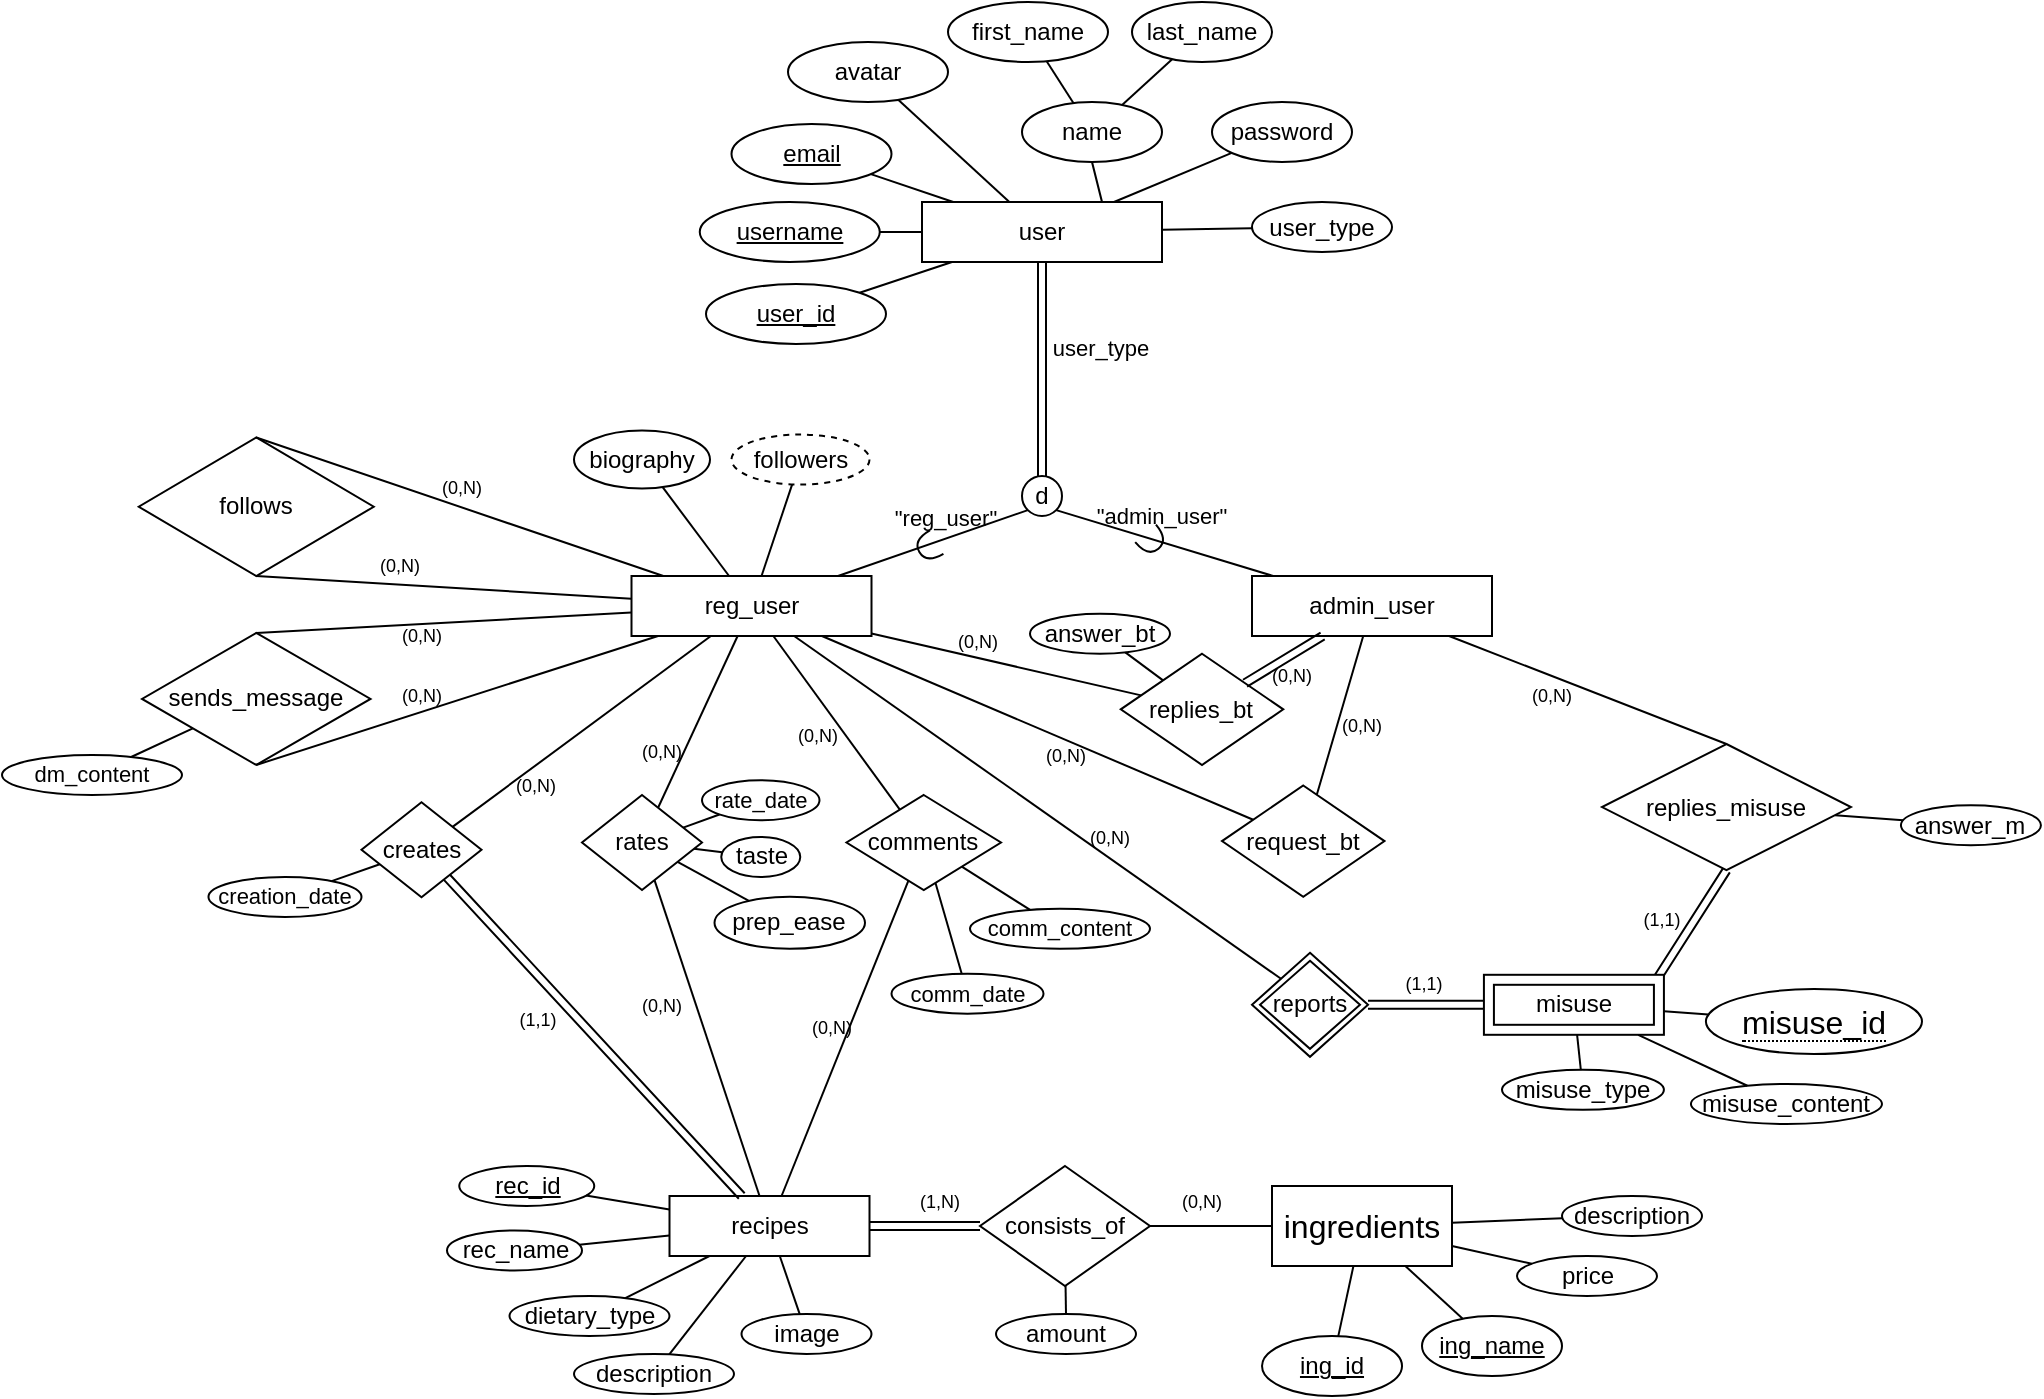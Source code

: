 <mxfile version="22.1.4" type="google">
  <diagram id="C5RBs43oDa-KdzZeNtuy" name="Page-1">
    <mxGraphModel grid="1" page="1" gridSize="10" guides="1" tooltips="1" connect="1" arrows="1" fold="1" pageScale="1" pageWidth="827" pageHeight="1169" math="0" shadow="0">
      <root>
        <mxCell id="WIyWlLk6GJQsqaUBKTNV-0" />
        <mxCell id="WIyWlLk6GJQsqaUBKTNV-1" parent="WIyWlLk6GJQsqaUBKTNV-0" />
        <mxCell id="BDDz4i-m53lXkyZx1Zcj-14" value="ingredients" style="rounded=0;whiteSpace=wrap;html=1;fontSize=16;" vertex="1" parent="WIyWlLk6GJQsqaUBKTNV-1">
          <mxGeometry x="515" y="981" width="90" height="40" as="geometry" />
        </mxCell>
        <mxCell id="BDDz4i-m53lXkyZx1Zcj-20" value="user" style="rounded=0;whiteSpace=wrap;html=1;" vertex="1" parent="WIyWlLk6GJQsqaUBKTNV-1">
          <mxGeometry x="340" y="489" width="120" height="30" as="geometry" />
        </mxCell>
        <mxCell id="BDDz4i-m53lXkyZx1Zcj-21" value="reg_user" style="rounded=0;whiteSpace=wrap;html=1;" vertex="1" parent="WIyWlLk6GJQsqaUBKTNV-1">
          <mxGeometry x="194.75" y="676" width="120" height="30" as="geometry" />
        </mxCell>
        <mxCell id="BDDz4i-m53lXkyZx1Zcj-22" value="admin_user" style="rounded=0;whiteSpace=wrap;html=1;" vertex="1" parent="WIyWlLk6GJQsqaUBKTNV-1">
          <mxGeometry x="505" y="676" width="120" height="30" as="geometry" />
        </mxCell>
        <mxCell id="BDDz4i-m53lXkyZx1Zcj-23" value="" style="endArrow=none;html=1;rounded=0;entryX=0;entryY=1;entryDx=0;entryDy=0;" edge="1" parent="WIyWlLk6GJQsqaUBKTNV-1" source="BDDz4i-m53lXkyZx1Zcj-21" target="BDDz4i-m53lXkyZx1Zcj-25">
          <mxGeometry width="50" height="50" relative="1" as="geometry">
            <mxPoint x="380" y="646" as="sourcePoint" />
            <mxPoint x="380" y="666" as="targetPoint" />
          </mxGeometry>
        </mxCell>
        <mxCell id="BDDz4i-m53lXkyZx1Zcj-24" value="" style="endArrow=none;html=1;rounded=0;entryX=1;entryY=1;entryDx=0;entryDy=0;" edge="1" parent="WIyWlLk6GJQsqaUBKTNV-1" source="BDDz4i-m53lXkyZx1Zcj-22" target="BDDz4i-m53lXkyZx1Zcj-25">
          <mxGeometry width="50" height="50" relative="1" as="geometry">
            <mxPoint x="480" y="686" as="sourcePoint" />
            <mxPoint x="430" y="666" as="targetPoint" />
          </mxGeometry>
        </mxCell>
        <mxCell id="BDDz4i-m53lXkyZx1Zcj-25" value="d" style="ellipse;whiteSpace=wrap;html=1;aspect=fixed;" vertex="1" parent="WIyWlLk6GJQsqaUBKTNV-1">
          <mxGeometry x="390" y="626" width="20" height="20" as="geometry" />
        </mxCell>
        <mxCell id="BDDz4i-m53lXkyZx1Zcj-26" value="&lt;u&gt;username&lt;/u&gt;" style="ellipse;whiteSpace=wrap;html=1;" vertex="1" parent="WIyWlLk6GJQsqaUBKTNV-1">
          <mxGeometry x="228.88" y="489" width="90" height="30" as="geometry" />
        </mxCell>
        <mxCell id="BDDz4i-m53lXkyZx1Zcj-27" value="name" style="ellipse;whiteSpace=wrap;html=1;" vertex="1" parent="WIyWlLk6GJQsqaUBKTNV-1">
          <mxGeometry x="390" y="439" width="70" height="30" as="geometry" />
        </mxCell>
        <mxCell id="BDDz4i-m53lXkyZx1Zcj-28" value="first_name" style="ellipse;whiteSpace=wrap;html=1;" vertex="1" parent="WIyWlLk6GJQsqaUBKTNV-1">
          <mxGeometry x="353" y="389" width="80" height="30" as="geometry" />
        </mxCell>
        <mxCell id="BDDz4i-m53lXkyZx1Zcj-29" value="last_name" style="ellipse;whiteSpace=wrap;html=1;" vertex="1" parent="WIyWlLk6GJQsqaUBKTNV-1">
          <mxGeometry x="445" y="389" width="70" height="30" as="geometry" />
        </mxCell>
        <mxCell id="BDDz4i-m53lXkyZx1Zcj-30" value="&lt;u&gt;email&lt;/u&gt;" style="ellipse;whiteSpace=wrap;html=1;" vertex="1" parent="WIyWlLk6GJQsqaUBKTNV-1">
          <mxGeometry x="244.75" y="450" width="80" height="30" as="geometry" />
        </mxCell>
        <mxCell id="BDDz4i-m53lXkyZx1Zcj-31" value="password" style="ellipse;whiteSpace=wrap;html=1;" vertex="1" parent="WIyWlLk6GJQsqaUBKTNV-1">
          <mxGeometry x="485" y="439" width="70" height="30" as="geometry" />
        </mxCell>
        <mxCell id="BDDz4i-m53lXkyZx1Zcj-33" value="" style="endArrow=none;html=1;rounded=0;" edge="1" parent="WIyWlLk6GJQsqaUBKTNV-1" source="BDDz4i-m53lXkyZx1Zcj-20" target="BDDz4i-m53lXkyZx1Zcj-31">
          <mxGeometry width="50" height="50" relative="1" as="geometry">
            <mxPoint x="425" y="589" as="sourcePoint" />
            <mxPoint x="475" y="539" as="targetPoint" />
          </mxGeometry>
        </mxCell>
        <mxCell id="BDDz4i-m53lXkyZx1Zcj-35" value="" style="endArrow=none;html=1;rounded=0;entryX=0.5;entryY=1;entryDx=0;entryDy=0;exitX=0.75;exitY=0;exitDx=0;exitDy=0;" edge="1" parent="WIyWlLk6GJQsqaUBKTNV-1" source="BDDz4i-m53lXkyZx1Zcj-20" target="BDDz4i-m53lXkyZx1Zcj-27">
          <mxGeometry width="50" height="50" relative="1" as="geometry">
            <mxPoint x="430" y="489" as="sourcePoint" />
            <mxPoint x="430" y="579" as="targetPoint" />
          </mxGeometry>
        </mxCell>
        <mxCell id="BDDz4i-m53lXkyZx1Zcj-36" value="" style="endArrow=none;html=1;rounded=0;" edge="1" parent="WIyWlLk6GJQsqaUBKTNV-1" source="BDDz4i-m53lXkyZx1Zcj-20" target="BDDz4i-m53lXkyZx1Zcj-26">
          <mxGeometry width="50" height="50" relative="1" as="geometry">
            <mxPoint x="380" y="629" as="sourcePoint" />
            <mxPoint x="430" y="579" as="targetPoint" />
          </mxGeometry>
        </mxCell>
        <mxCell id="BDDz4i-m53lXkyZx1Zcj-37" value="" style="endArrow=none;html=1;rounded=0;" edge="1" parent="WIyWlLk6GJQsqaUBKTNV-1" source="BDDz4i-m53lXkyZx1Zcj-20" target="BDDz4i-m53lXkyZx1Zcj-30">
          <mxGeometry width="50" height="50" relative="1" as="geometry">
            <mxPoint x="380" y="629" as="sourcePoint" />
            <mxPoint x="430" y="579" as="targetPoint" />
          </mxGeometry>
        </mxCell>
        <mxCell id="BDDz4i-m53lXkyZx1Zcj-38" value="" style="endArrow=none;html=1;rounded=0;" edge="1" parent="WIyWlLk6GJQsqaUBKTNV-1" source="BDDz4i-m53lXkyZx1Zcj-27" target="BDDz4i-m53lXkyZx1Zcj-28">
          <mxGeometry width="50" height="50" relative="1" as="geometry">
            <mxPoint x="380" y="629" as="sourcePoint" />
            <mxPoint x="430" y="579" as="targetPoint" />
          </mxGeometry>
        </mxCell>
        <mxCell id="BDDz4i-m53lXkyZx1Zcj-39" value="" style="endArrow=none;html=1;rounded=0;" edge="1" parent="WIyWlLk6GJQsqaUBKTNV-1" source="BDDz4i-m53lXkyZx1Zcj-27" target="BDDz4i-m53lXkyZx1Zcj-29">
          <mxGeometry width="50" height="50" relative="1" as="geometry">
            <mxPoint x="380" y="629" as="sourcePoint" />
            <mxPoint x="430" y="579" as="targetPoint" />
          </mxGeometry>
        </mxCell>
        <mxCell id="BDDz4i-m53lXkyZx1Zcj-40" value="" style="shape=link;html=1;rounded=0;entryX=0.5;entryY=0;entryDx=0;entryDy=0;" edge="1" parent="WIyWlLk6GJQsqaUBKTNV-1" source="BDDz4i-m53lXkyZx1Zcj-20" target="BDDz4i-m53lXkyZx1Zcj-25">
          <mxGeometry width="100" relative="1" as="geometry">
            <mxPoint x="351.25" y="566" as="sourcePoint" />
            <mxPoint x="451.25" y="566" as="targetPoint" />
          </mxGeometry>
        </mxCell>
        <mxCell id="BDDz4i-m53lXkyZx1Zcj-43" value="" style="shape=requiredInterface;html=1;verticalLabelPosition=bottom;sketch=0;rotation=-210;" vertex="1" parent="WIyWlLk6GJQsqaUBKTNV-1">
          <mxGeometry x="338" y="654.77" width="10" height="13.54" as="geometry" />
        </mxCell>
        <mxCell id="BDDz4i-m53lXkyZx1Zcj-44" value="" style="shape=requiredInterface;html=1;verticalLabelPosition=bottom;sketch=0;rotation=50;" vertex="1" parent="WIyWlLk6GJQsqaUBKTNV-1">
          <mxGeometry x="450" y="651.77" width="10" height="13.54" as="geometry" />
        </mxCell>
        <mxCell id="BDDz4i-m53lXkyZx1Zcj-45" value="user_type" style="ellipse;whiteSpace=wrap;html=1;" vertex="1" parent="WIyWlLk6GJQsqaUBKTNV-1">
          <mxGeometry x="505" y="489" width="70" height="25" as="geometry" />
        </mxCell>
        <mxCell id="BDDz4i-m53lXkyZx1Zcj-46" value="" style="endArrow=none;html=1;rounded=0;" edge="1" parent="WIyWlLk6GJQsqaUBKTNV-1" source="BDDz4i-m53lXkyZx1Zcj-20" target="BDDz4i-m53lXkyZx1Zcj-45">
          <mxGeometry width="50" height="50" relative="1" as="geometry">
            <mxPoint x="460" y="534" as="sourcePoint" />
            <mxPoint x="475" y="569" as="targetPoint" />
          </mxGeometry>
        </mxCell>
        <mxCell id="BDDz4i-m53lXkyZx1Zcj-47" value="&lt;font style=&quot;font-size: 11px;&quot;&gt;&quot;admin_user&quot;&lt;/font&gt;" style="text;html=1;strokeColor=none;fillColor=none;align=center;verticalAlign=middle;whiteSpace=wrap;rounded=0;" vertex="1" parent="WIyWlLk6GJQsqaUBKTNV-1">
          <mxGeometry x="430" y="631.26" width="60" height="30" as="geometry" />
        </mxCell>
        <mxCell id="BDDz4i-m53lXkyZx1Zcj-48" value="&lt;font style=&quot;font-size: 11px;&quot;&gt;user_type&lt;/font&gt;" style="text;html=1;align=center;verticalAlign=middle;resizable=0;points=[];autosize=1;strokeColor=none;fillColor=none;" vertex="1" parent="WIyWlLk6GJQsqaUBKTNV-1">
          <mxGeometry x="394" y="547" width="70" height="30" as="geometry" />
        </mxCell>
        <mxCell id="BDDz4i-m53lXkyZx1Zcj-49" value="&quot;reg_user&quot;" style="text;html=1;strokeColor=none;fillColor=none;align=center;verticalAlign=middle;whiteSpace=wrap;rounded=0;fontSize=11;" vertex="1" parent="WIyWlLk6GJQsqaUBKTNV-1">
          <mxGeometry x="322" y="632.26" width="60" height="30" as="geometry" />
        </mxCell>
        <mxCell id="BDDz4i-m53lXkyZx1Zcj-69" value="recipes" style="rounded=0;whiteSpace=wrap;html=1;" vertex="1" parent="WIyWlLk6GJQsqaUBKTNV-1">
          <mxGeometry x="213.75" y="986" width="100" height="30" as="geometry" />
        </mxCell>
        <mxCell id="BDDz4i-m53lXkyZx1Zcj-70" value="creates" style="rhombus;whiteSpace=wrap;html=1;" vertex="1" parent="WIyWlLk6GJQsqaUBKTNV-1">
          <mxGeometry x="59.75" y="789.13" width="60" height="47.5" as="geometry" />
        </mxCell>
        <mxCell id="BDDz4i-m53lXkyZx1Zcj-71" value="" style="endArrow=none;html=1;rounded=0;" edge="1" parent="WIyWlLk6GJQsqaUBKTNV-1" source="BDDz4i-m53lXkyZx1Zcj-21" target="BDDz4i-m53lXkyZx1Zcj-70">
          <mxGeometry width="50" height="50" relative="1" as="geometry">
            <mxPoint x="280.538" y="706.77" as="sourcePoint" />
            <mxPoint x="392" y="796.77" as="targetPoint" />
          </mxGeometry>
        </mxCell>
        <mxCell id="BDDz4i-m53lXkyZx1Zcj-74" value="image" style="ellipse;whiteSpace=wrap;html=1;" vertex="1" parent="WIyWlLk6GJQsqaUBKTNV-1">
          <mxGeometry x="249.75" y="1045" width="65" height="20" as="geometry" />
        </mxCell>
        <mxCell id="BDDz4i-m53lXkyZx1Zcj-75" value="rec_name" style="ellipse;whiteSpace=wrap;html=1;" vertex="1" parent="WIyWlLk6GJQsqaUBKTNV-1">
          <mxGeometry x="102.5" y="1003.23" width="67.5" height="20" as="geometry" />
        </mxCell>
        <mxCell id="BDDz4i-m53lXkyZx1Zcj-76" value="description" style="ellipse;whiteSpace=wrap;html=1;" vertex="1" parent="WIyWlLk6GJQsqaUBKTNV-1">
          <mxGeometry x="166" y="1065" width="80" height="20" as="geometry" />
        </mxCell>
        <mxCell id="BDDz4i-m53lXkyZx1Zcj-77" value="" style="endArrow=none;html=1;rounded=0;" edge="1" parent="WIyWlLk6GJQsqaUBKTNV-1" source="BDDz4i-m53lXkyZx1Zcj-76" target="BDDz4i-m53lXkyZx1Zcj-69">
          <mxGeometry width="50" height="50" relative="1" as="geometry">
            <mxPoint x="234.564" y="1104.255" as="sourcePoint" />
            <mxPoint x="293.75" y="881" as="targetPoint" />
          </mxGeometry>
        </mxCell>
        <mxCell id="BDDz4i-m53lXkyZx1Zcj-78" value="" style="endArrow=none;html=1;rounded=0;" edge="1" parent="WIyWlLk6GJQsqaUBKTNV-1" source="BDDz4i-m53lXkyZx1Zcj-75" target="BDDz4i-m53lXkyZx1Zcj-69">
          <mxGeometry width="50" height="50" relative="1" as="geometry">
            <mxPoint x="205.75" y="931" as="sourcePoint" />
            <mxPoint x="175.75" y="990.175" as="targetPoint" />
          </mxGeometry>
        </mxCell>
        <mxCell id="BDDz4i-m53lXkyZx1Zcj-79" value="" style="endArrow=none;html=1;rounded=0;" edge="1" parent="WIyWlLk6GJQsqaUBKTNV-1" source="BDDz4i-m53lXkyZx1Zcj-69" target="BDDz4i-m53lXkyZx1Zcj-74">
          <mxGeometry width="50" height="50" relative="1" as="geometry">
            <mxPoint x="243.75" y="931" as="sourcePoint" />
            <mxPoint x="293.75" y="881" as="targetPoint" />
          </mxGeometry>
        </mxCell>
        <mxCell id="BDDz4i-m53lXkyZx1Zcj-82" value="" style="endArrow=none;html=1;rounded=0;" edge="1" parent="WIyWlLk6GJQsqaUBKTNV-1" source="BDDz4i-m53lXkyZx1Zcj-158" target="BDDz4i-m53lXkyZx1Zcj-21">
          <mxGeometry width="50" height="50" relative="1" as="geometry">
            <mxPoint x="274" y="766.02" as="sourcePoint" />
            <mxPoint x="312.314" y="706.77" as="targetPoint" />
          </mxGeometry>
        </mxCell>
        <mxCell id="BDDz4i-m53lXkyZx1Zcj-84" value="" style="endArrow=none;html=1;rounded=0;" edge="1" parent="WIyWlLk6GJQsqaUBKTNV-1" source="BDDz4i-m53lXkyZx1Zcj-69" target="BDDz4i-m53lXkyZx1Zcj-158">
          <mxGeometry width="50" height="50" relative="1" as="geometry">
            <mxPoint x="297.164" y="846.77" as="sourcePoint" />
            <mxPoint x="274" y="818.02" as="targetPoint" />
          </mxGeometry>
        </mxCell>
        <mxCell id="BDDz4i-m53lXkyZx1Zcj-98" value="rate_date" style="ellipse;whiteSpace=wrap;html=1;fontSize=11;" vertex="1" parent="WIyWlLk6GJQsqaUBKTNV-1">
          <mxGeometry x="230" y="778.12" width="58.75" height="20" as="geometry" />
        </mxCell>
        <mxCell id="BDDz4i-m53lXkyZx1Zcj-100" value="" style="endArrow=none;html=1;rounded=0;fontSize=11;exitX=0;exitY=1;exitDx=0;exitDy=0;" edge="1" parent="WIyWlLk6GJQsqaUBKTNV-1" source="BDDz4i-m53lXkyZx1Zcj-98" target="BDDz4i-m53lXkyZx1Zcj-158">
          <mxGeometry width="50" height="50" relative="1" as="geometry">
            <mxPoint x="361.5" y="787.35" as="sourcePoint" />
            <mxPoint x="220" y="796.37" as="targetPoint" />
          </mxGeometry>
        </mxCell>
        <mxCell id="BDDz4i-m53lXkyZx1Zcj-109" value="taste" style="ellipse;whiteSpace=wrap;html=1;align=center;" vertex="1" parent="WIyWlLk6GJQsqaUBKTNV-1">
          <mxGeometry x="239.63" y="806.48" width="39.5" height="20" as="geometry" />
        </mxCell>
        <mxCell id="BDDz4i-m53lXkyZx1Zcj-110" value="" style="endArrow=none;html=1;rounded=0;" edge="1" parent="WIyWlLk6GJQsqaUBKTNV-1" source="BDDz4i-m53lXkyZx1Zcj-109" target="BDDz4i-m53lXkyZx1Zcj-158">
          <mxGeometry width="50" height="50" relative="1" as="geometry">
            <mxPoint x="291.5" y="954.12" as="sourcePoint" />
            <mxPoint x="246.043" y="864.12" as="targetPoint" />
          </mxGeometry>
        </mxCell>
        <mxCell id="BDDz4i-m53lXkyZx1Zcj-137" value="price" style="ellipse;whiteSpace=wrap;html=1;" vertex="1" parent="WIyWlLk6GJQsqaUBKTNV-1">
          <mxGeometry x="637.5" y="1016" width="70" height="20" as="geometry" />
        </mxCell>
        <mxCell id="BDDz4i-m53lXkyZx1Zcj-138" value="" style="endArrow=none;html=1;rounded=0;" edge="1" parent="WIyWlLk6GJQsqaUBKTNV-1" source="BDDz4i-m53lXkyZx1Zcj-137" target="BDDz4i-m53lXkyZx1Zcj-14">
          <mxGeometry width="50" height="50" relative="1" as="geometry">
            <mxPoint x="728.25" y="966" as="sourcePoint" />
            <mxPoint x="585.25" y="937" as="targetPoint" />
          </mxGeometry>
        </mxCell>
        <mxCell id="BDDz4i-m53lXkyZx1Zcj-141" value="&lt;u&gt;ing_name&lt;/u&gt;" style="ellipse;whiteSpace=wrap;html=1;" vertex="1" parent="WIyWlLk6GJQsqaUBKTNV-1">
          <mxGeometry x="590" y="1046" width="70" height="30" as="geometry" />
        </mxCell>
        <mxCell id="BDDz4i-m53lXkyZx1Zcj-142" value="" style="endArrow=none;html=1;rounded=0;" edge="1" parent="WIyWlLk6GJQsqaUBKTNV-1" source="BDDz4i-m53lXkyZx1Zcj-141" target="BDDz4i-m53lXkyZx1Zcj-14">
          <mxGeometry width="50" height="50" relative="1" as="geometry">
            <mxPoint x="707.25" y="895" as="sourcePoint" />
            <mxPoint x="715.25" y="965.23" as="targetPoint" />
          </mxGeometry>
        </mxCell>
        <mxCell id="BDDz4i-m53lXkyZx1Zcj-148" value="" style="endArrow=none;html=1;rounded=0;" edge="1" parent="WIyWlLk6GJQsqaUBKTNV-1" source="BDDz4i-m53lXkyZx1Zcj-159" target="BDDz4i-m53lXkyZx1Zcj-21">
          <mxGeometry width="50" height="50" relative="1" as="geometry">
            <mxPoint x="373" y="772.02" as="sourcePoint" />
            <mxPoint x="411.314" y="712.77" as="targetPoint" />
          </mxGeometry>
        </mxCell>
        <mxCell id="BDDz4i-m53lXkyZx1Zcj-149" value="" style="endArrow=none;html=1;rounded=0;" edge="1" parent="WIyWlLk6GJQsqaUBKTNV-1" source="BDDz4i-m53lXkyZx1Zcj-69" target="BDDz4i-m53lXkyZx1Zcj-159">
          <mxGeometry width="50" height="50" relative="1" as="geometry">
            <mxPoint x="396.164" y="852.77" as="sourcePoint" />
            <mxPoint x="373" y="824.02" as="targetPoint" />
          </mxGeometry>
        </mxCell>
        <mxCell id="BDDz4i-m53lXkyZx1Zcj-150" value="comm_date" style="ellipse;whiteSpace=wrap;html=1;fontSize=11;" vertex="1" parent="WIyWlLk6GJQsqaUBKTNV-1">
          <mxGeometry x="324.75" y="874.82" width="76" height="20" as="geometry" />
        </mxCell>
        <mxCell id="BDDz4i-m53lXkyZx1Zcj-151" value="" style="endArrow=none;html=1;rounded=0;fontSize=11;" edge="1" parent="WIyWlLk6GJQsqaUBKTNV-1" source="BDDz4i-m53lXkyZx1Zcj-150" target="BDDz4i-m53lXkyZx1Zcj-159">
          <mxGeometry width="50" height="50" relative="1" as="geometry">
            <mxPoint x="460.5" y="793.35" as="sourcePoint" />
            <mxPoint x="319" y="802.37" as="targetPoint" />
          </mxGeometry>
        </mxCell>
        <mxCell id="BDDz4i-m53lXkyZx1Zcj-158" value="rates" style="rhombus;whiteSpace=wrap;html=1;" vertex="1" parent="WIyWlLk6GJQsqaUBKTNV-1">
          <mxGeometry x="170" y="785.49" width="60" height="47.5" as="geometry" />
        </mxCell>
        <mxCell id="BDDz4i-m53lXkyZx1Zcj-159" value="comments" style="rhombus;whiteSpace=wrap;html=1;" vertex="1" parent="WIyWlLk6GJQsqaUBKTNV-1">
          <mxGeometry x="302.25" y="785.49" width="77.25" height="47.5" as="geometry" />
        </mxCell>
        <mxCell id="BDDz4i-m53lXkyZx1Zcj-162" value="comm_content" style="ellipse;whiteSpace=wrap;html=1;fontSize=11;" vertex="1" parent="WIyWlLk6GJQsqaUBKTNV-1">
          <mxGeometry x="364" y="842.41" width="90" height="20" as="geometry" />
        </mxCell>
        <mxCell id="BDDz4i-m53lXkyZx1Zcj-163" value="" style="endArrow=none;html=1;rounded=0;fontSize=11;" edge="1" parent="WIyWlLk6GJQsqaUBKTNV-1" source="BDDz4i-m53lXkyZx1Zcj-162" target="BDDz4i-m53lXkyZx1Zcj-159">
          <mxGeometry width="50" height="50" relative="1" as="geometry">
            <mxPoint x="394.5" y="805.35" as="sourcePoint" />
            <mxPoint x="382.5" y="817.35" as="targetPoint" />
          </mxGeometry>
        </mxCell>
        <mxCell id="BDDz4i-m53lXkyZx1Zcj-164" value="prep_ease" style="ellipse;whiteSpace=wrap;html=1;align=center;" vertex="1" parent="WIyWlLk6GJQsqaUBKTNV-1">
          <mxGeometry x="236.25" y="836.37" width="75.25" height="26.04" as="geometry" />
        </mxCell>
        <mxCell id="BDDz4i-m53lXkyZx1Zcj-165" value="sends_message" style="rhombus;whiteSpace=wrap;html=1;" vertex="1" parent="WIyWlLk6GJQsqaUBKTNV-1">
          <mxGeometry x="-49.99" y="704.48" width="114.25" height="66" as="geometry" />
        </mxCell>
        <mxCell id="BDDz4i-m53lXkyZx1Zcj-166" value="" style="endArrow=none;html=1;rounded=0;entryX=0.5;entryY=1;entryDx=0;entryDy=0;" edge="1" parent="WIyWlLk6GJQsqaUBKTNV-1" source="BDDz4i-m53lXkyZx1Zcj-21" target="BDDz4i-m53lXkyZx1Zcj-165">
          <mxGeometry width="50" height="50" relative="1" as="geometry">
            <mxPoint x="414" y="798" as="sourcePoint" />
            <mxPoint x="90" y="680" as="targetPoint" />
          </mxGeometry>
        </mxCell>
        <mxCell id="BDDz4i-m53lXkyZx1Zcj-167" value="" style="endArrow=none;html=1;rounded=0;entryX=0.5;entryY=0;entryDx=0;entryDy=0;" edge="1" parent="WIyWlLk6GJQsqaUBKTNV-1" source="BDDz4i-m53lXkyZx1Zcj-21" target="BDDz4i-m53lXkyZx1Zcj-165">
          <mxGeometry width="50" height="50" relative="1" as="geometry">
            <mxPoint x="424" y="808" as="sourcePoint" />
            <mxPoint x="345" y="726" as="targetPoint" />
          </mxGeometry>
        </mxCell>
        <mxCell id="BDDz4i-m53lXkyZx1Zcj-168" value="" style="endArrow=none;html=1;rounded=0;" edge="1" parent="WIyWlLk6GJQsqaUBKTNV-1" source="BDDz4i-m53lXkyZx1Zcj-164" target="BDDz4i-m53lXkyZx1Zcj-158">
          <mxGeometry width="50" height="50" relative="1" as="geometry">
            <mxPoint x="246.5" y="831.35" as="sourcePoint" />
            <mxPoint x="231.5" y="826.35" as="targetPoint" />
          </mxGeometry>
        </mxCell>
        <mxCell id="BDDz4i-m53lXkyZx1Zcj-169" value="dm_content" style="ellipse;whiteSpace=wrap;html=1;fontSize=11;" vertex="1" parent="WIyWlLk6GJQsqaUBKTNV-1">
          <mxGeometry x="-120" y="765.49" width="90" height="20" as="geometry" />
        </mxCell>
        <mxCell id="BDDz4i-m53lXkyZx1Zcj-170" value="" style="endArrow=none;html=1;rounded=0;fontSize=11;" edge="1" parent="WIyWlLk6GJQsqaUBKTNV-1" source="BDDz4i-m53lXkyZx1Zcj-169" target="BDDz4i-m53lXkyZx1Zcj-165">
          <mxGeometry width="50" height="50" relative="1" as="geometry">
            <mxPoint x="50.5" y="585.99" as="sourcePoint" />
            <mxPoint x="33.5" y="607.99" as="targetPoint" />
          </mxGeometry>
        </mxCell>
        <mxCell id="BDDz4i-m53lXkyZx1Zcj-171" style="edgeStyle=none;curved=1;rounded=0;orthogonalLoop=1;jettySize=auto;html=1;exitX=0.5;exitY=0;exitDx=0;exitDy=0;fontSize=12;startSize=8;endSize=8;" edge="1" parent="WIyWlLk6GJQsqaUBKTNV-1" source="BDDz4i-m53lXkyZx1Zcj-169" target="BDDz4i-m53lXkyZx1Zcj-169">
          <mxGeometry relative="1" as="geometry" />
        </mxCell>
        <mxCell id="BDDz4i-m53lXkyZx1Zcj-173" value="" style="endArrow=none;html=1;rounded=0;" edge="1" parent="WIyWlLk6GJQsqaUBKTNV-1" source="BDDz4i-m53lXkyZx1Zcj-21" target="BDDz4i-m53lXkyZx1Zcj-174">
          <mxGeometry width="50" height="50" relative="1" as="geometry">
            <mxPoint x="470" y="502" as="sourcePoint" />
            <mxPoint x="497.483" y="525.93" as="targetPoint" />
          </mxGeometry>
        </mxCell>
        <mxCell id="BDDz4i-m53lXkyZx1Zcj-174" value="followers" style="ellipse;whiteSpace=wrap;html=1;align=center;dashed=1;" vertex="1" parent="WIyWlLk6GJQsqaUBKTNV-1">
          <mxGeometry x="244.75" y="605.26" width="69" height="25" as="geometry" />
        </mxCell>
        <mxCell id="BDDz4i-m53lXkyZx1Zcj-176" value="" style="endArrow=none;html=1;rounded=0;exitX=0;exitY=0;exitDx=0;exitDy=0;" edge="1" parent="WIyWlLk6GJQsqaUBKTNV-1" source="BDDz4i-m53lXkyZx1Zcj-181" target="BDDz4i-m53lXkyZx1Zcj-21">
          <mxGeometry width="50" height="50" relative="1" as="geometry">
            <mxPoint x="645.646" y="739.304" as="sourcePoint" />
            <mxPoint x="642" y="662.26" as="targetPoint" />
          </mxGeometry>
        </mxCell>
        <mxCell id="BDDz4i-m53lXkyZx1Zcj-177" value="replies_misuse" style="rhombus;whiteSpace=wrap;html=1;" vertex="1" parent="WIyWlLk6GJQsqaUBKTNV-1">
          <mxGeometry x="680" y="760" width="124.46" height="63.12" as="geometry" />
        </mxCell>
        <mxCell id="BDDz4i-m53lXkyZx1Zcj-178" value="" style="endArrow=none;html=1;rounded=0;exitX=0.5;exitY=0;exitDx=0;exitDy=0;" edge="1" parent="WIyWlLk6GJQsqaUBKTNV-1" source="BDDz4i-m53lXkyZx1Zcj-177" target="BDDz4i-m53lXkyZx1Zcj-22">
          <mxGeometry width="50" height="50" relative="1" as="geometry">
            <mxPoint x="762.5" y="724.26" as="sourcePoint" />
            <mxPoint x="810" y="662.26" as="targetPoint" />
          </mxGeometry>
        </mxCell>
        <mxCell id="BDDz4i-m53lXkyZx1Zcj-179" value="" style="shape=link;html=1;rounded=0;entryX=0.5;entryY=1;entryDx=0;entryDy=0;exitX=0.967;exitY=0.043;exitDx=0;exitDy=0;exitPerimeter=0;" edge="1" parent="WIyWlLk6GJQsqaUBKTNV-1" source="BDDz4i-m53lXkyZx1Zcj-180" target="BDDz4i-m53lXkyZx1Zcj-177">
          <mxGeometry width="100" relative="1" as="geometry">
            <mxPoint x="864.46" y="879.9" as="sourcePoint" />
            <mxPoint x="1143.21" y="764.4" as="targetPoint" />
          </mxGeometry>
        </mxCell>
        <mxCell id="BDDz4i-m53lXkyZx1Zcj-180" value="misuse" style="shape=ext;margin=3;double=1;whiteSpace=wrap;html=1;align=center;" vertex="1" parent="WIyWlLk6GJQsqaUBKTNV-1">
          <mxGeometry x="620.96" y="875.4" width="90" height="30" as="geometry" />
        </mxCell>
        <mxCell id="BDDz4i-m53lXkyZx1Zcj-181" value="reports" style="shape=rhombus;double=1;perimeter=rhombusPerimeter;whiteSpace=wrap;html=1;align=center;" vertex="1" parent="WIyWlLk6GJQsqaUBKTNV-1">
          <mxGeometry x="505" y="864.4" width="58" height="52" as="geometry" />
        </mxCell>
        <mxCell id="BDDz4i-m53lXkyZx1Zcj-182" value="answer_m" style="ellipse;whiteSpace=wrap;html=1;align=center;" vertex="1" parent="WIyWlLk6GJQsqaUBKTNV-1">
          <mxGeometry x="829.46" y="790.62" width="70" height="20" as="geometry" />
        </mxCell>
        <mxCell id="BDDz4i-m53lXkyZx1Zcj-184" value="" style="endArrow=none;html=1;rounded=0;" edge="1" parent="WIyWlLk6GJQsqaUBKTNV-1" source="BDDz4i-m53lXkyZx1Zcj-177" target="BDDz4i-m53lXkyZx1Zcj-182">
          <mxGeometry width="50" height="50" relative="1" as="geometry">
            <mxPoint x="787.46" y="788.14" as="sourcePoint" />
            <mxPoint x="653.46" y="736.14" as="targetPoint" />
          </mxGeometry>
        </mxCell>
        <mxCell id="BDDz4i-m53lXkyZx1Zcj-187" value="misuse_type" style="ellipse;whiteSpace=wrap;html=1;" vertex="1" parent="WIyWlLk6GJQsqaUBKTNV-1">
          <mxGeometry x="630" y="922.91" width="80.96" height="20" as="geometry" />
        </mxCell>
        <mxCell id="BDDz4i-m53lXkyZx1Zcj-188" value="misuse_content" style="ellipse;whiteSpace=wrap;html=1;" vertex="1" parent="WIyWlLk6GJQsqaUBKTNV-1">
          <mxGeometry x="724.46" y="930" width="95.54" height="20" as="geometry" />
        </mxCell>
        <mxCell id="BDDz4i-m53lXkyZx1Zcj-189" value="" style="endArrow=none;html=1;rounded=0;" edge="1" parent="WIyWlLk6GJQsqaUBKTNV-1" source="BDDz4i-m53lXkyZx1Zcj-180" target="BDDz4i-m53lXkyZx1Zcj-188">
          <mxGeometry width="50" height="50" relative="1" as="geometry">
            <mxPoint x="663.46" y="885.14" as="sourcePoint" />
            <mxPoint x="614.46" y="825.14" as="targetPoint" />
          </mxGeometry>
        </mxCell>
        <mxCell id="BDDz4i-m53lXkyZx1Zcj-190" value="" style="endArrow=none;html=1;rounded=0;" edge="1" parent="WIyWlLk6GJQsqaUBKTNV-1" source="BDDz4i-m53lXkyZx1Zcj-180" target="BDDz4i-m53lXkyZx1Zcj-187">
          <mxGeometry width="50" height="50" relative="1" as="geometry">
            <mxPoint x="673.46" y="895.14" as="sourcePoint" />
            <mxPoint x="625.932" y="923.462" as="targetPoint" />
          </mxGeometry>
        </mxCell>
        <mxCell id="BDDz4i-m53lXkyZx1Zcj-192" value="" style="endArrow=none;html=1;rounded=0;" edge="1" parent="WIyWlLk6GJQsqaUBKTNV-1" source="BDDz4i-m53lXkyZx1Zcj-180" target="BDDz4i-m53lXkyZx1Zcj-195">
          <mxGeometry width="50" height="50" relative="1" as="geometry">
            <mxPoint x="657.46" y="915.14" as="sourcePoint" />
            <mxPoint x="748.202" y="907.21" as="targetPoint" />
          </mxGeometry>
        </mxCell>
        <mxCell id="BDDz4i-m53lXkyZx1Zcj-195" value="&lt;span style=&quot;border-bottom: 1px dotted&quot;&gt;misuse_id&lt;/span&gt;" style="ellipse;whiteSpace=wrap;html=1;align=center;fontSize=16;" vertex="1" parent="WIyWlLk6GJQsqaUBKTNV-1">
          <mxGeometry x="731.96" y="882.55" width="108.04" height="32.41" as="geometry" />
        </mxCell>
        <mxCell id="BDDz4i-m53lXkyZx1Zcj-196" value="avatar" style="ellipse;whiteSpace=wrap;html=1;" vertex="1" parent="WIyWlLk6GJQsqaUBKTNV-1">
          <mxGeometry x="273" y="409" width="80" height="30" as="geometry" />
        </mxCell>
        <mxCell id="BDDz4i-m53lXkyZx1Zcj-197" value="" style="endArrow=none;html=1;rounded=0;" edge="1" parent="WIyWlLk6GJQsqaUBKTNV-1" source="BDDz4i-m53lXkyZx1Zcj-20" target="BDDz4i-m53lXkyZx1Zcj-196">
          <mxGeometry width="50" height="50" relative="1" as="geometry">
            <mxPoint x="359.5" y="449" as="sourcePoint" />
            <mxPoint x="448.5" y="539" as="targetPoint" />
          </mxGeometry>
        </mxCell>
        <mxCell id="BDDz4i-m53lXkyZx1Zcj-198" value="dietary_type" style="ellipse;whiteSpace=wrap;html=1;" vertex="1" parent="WIyWlLk6GJQsqaUBKTNV-1">
          <mxGeometry x="133.75" y="1036" width="80" height="20" as="geometry" />
        </mxCell>
        <mxCell id="BDDz4i-m53lXkyZx1Zcj-199" value="" style="endArrow=none;html=1;rounded=0;" edge="1" parent="WIyWlLk6GJQsqaUBKTNV-1" source="BDDz4i-m53lXkyZx1Zcj-198" target="BDDz4i-m53lXkyZx1Zcj-69">
          <mxGeometry width="50" height="50" relative="1" as="geometry">
            <mxPoint x="193.75" y="952.5" as="sourcePoint" />
            <mxPoint x="249.75" y="1037.73" as="targetPoint" />
          </mxGeometry>
        </mxCell>
        <mxCell id="BDDz4i-m53lXkyZx1Zcj-201" value="follows" style="rhombus;whiteSpace=wrap;html=1;" vertex="1" parent="WIyWlLk6GJQsqaUBKTNV-1">
          <mxGeometry x="-51.62" y="606.74" width="117.5" height="69.26" as="geometry" />
        </mxCell>
        <mxCell id="BDDz4i-m53lXkyZx1Zcj-202" value="" style="endArrow=none;html=1;rounded=0;entryX=0.5;entryY=1;entryDx=0;entryDy=0;" edge="1" parent="WIyWlLk6GJQsqaUBKTNV-1" source="BDDz4i-m53lXkyZx1Zcj-21" target="BDDz4i-m53lXkyZx1Zcj-201">
          <mxGeometry width="50" height="50" relative="1" as="geometry">
            <mxPoint x="329.25" y="622" as="sourcePoint" />
            <mxPoint x="169.25" y="602" as="targetPoint" />
          </mxGeometry>
        </mxCell>
        <mxCell id="BDDz4i-m53lXkyZx1Zcj-203" value="" style="endArrow=none;html=1;rounded=0;entryX=0.5;entryY=0;entryDx=0;entryDy=0;" edge="1" parent="WIyWlLk6GJQsqaUBKTNV-1" source="BDDz4i-m53lXkyZx1Zcj-21" target="BDDz4i-m53lXkyZx1Zcj-201">
          <mxGeometry width="50" height="50" relative="1" as="geometry">
            <mxPoint x="329.25" y="604" as="sourcePoint" />
            <mxPoint x="424.25" y="648" as="targetPoint" />
          </mxGeometry>
        </mxCell>
        <mxCell id="BDDz4i-m53lXkyZx1Zcj-204" value="biography" style="ellipse;whiteSpace=wrap;html=1;" vertex="1" parent="WIyWlLk6GJQsqaUBKTNV-1">
          <mxGeometry x="166" y="603.26" width="68" height="29" as="geometry" />
        </mxCell>
        <mxCell id="BDDz4i-m53lXkyZx1Zcj-205" value="" style="endArrow=none;html=1;rounded=0;" edge="1" parent="WIyWlLk6GJQsqaUBKTNV-1" source="BDDz4i-m53lXkyZx1Zcj-21" target="BDDz4i-m53lXkyZx1Zcj-204">
          <mxGeometry width="50" height="50" relative="1" as="geometry">
            <mxPoint x="379.5" y="428" as="sourcePoint" />
            <mxPoint x="456" y="478" as="targetPoint" />
          </mxGeometry>
        </mxCell>
        <mxCell id="BDDz4i-m53lXkyZx1Zcj-214" value="" style="endArrow=none;html=1;rounded=0;" edge="1" parent="WIyWlLk6GJQsqaUBKTNV-1" source="BDDz4i-m53lXkyZx1Zcj-216" target="BDDz4i-m53lXkyZx1Zcj-14">
          <mxGeometry width="50" height="50" relative="1" as="geometry">
            <mxPoint x="470" y="921.28" as="sourcePoint" />
            <mxPoint x="444" y="861.26" as="targetPoint" />
          </mxGeometry>
        </mxCell>
        <mxCell id="BDDz4i-m53lXkyZx1Zcj-216" value="consists_of" style="rhombus;whiteSpace=wrap;html=1;" vertex="1" parent="WIyWlLk6GJQsqaUBKTNV-1">
          <mxGeometry x="369" y="971" width="85" height="60" as="geometry" />
        </mxCell>
        <mxCell id="BDDz4i-m53lXkyZx1Zcj-219" value="" style="endArrow=none;html=1;rounded=0;" edge="1" parent="WIyWlLk6GJQsqaUBKTNV-1" source="BDDz4i-m53lXkyZx1Zcj-221" target="BDDz4i-m53lXkyZx1Zcj-22">
          <mxGeometry width="50" height="50" relative="1" as="geometry">
            <mxPoint x="450.25" y="678.65" as="sourcePoint" />
            <mxPoint x="343.25" y="612.63" as="targetPoint" />
          </mxGeometry>
        </mxCell>
        <mxCell id="BDDz4i-m53lXkyZx1Zcj-220" value="" style="endArrow=none;html=1;rounded=0;" edge="1" parent="WIyWlLk6GJQsqaUBKTNV-1" source="BDDz4i-m53lXkyZx1Zcj-21" target="BDDz4i-m53lXkyZx1Zcj-221">
          <mxGeometry width="50" height="50" relative="1" as="geometry">
            <mxPoint x="346.25" y="916.63" as="sourcePoint" />
            <mxPoint x="450.25" y="730.65" as="targetPoint" />
          </mxGeometry>
        </mxCell>
        <mxCell id="BDDz4i-m53lXkyZx1Zcj-221" value="request_bt" style="rhombus;whiteSpace=wrap;html=1;" vertex="1" parent="WIyWlLk6GJQsqaUBKTNV-1">
          <mxGeometry x="490" y="780.75" width="81.25" height="55.62" as="geometry" />
        </mxCell>
        <mxCell id="BDDz4i-m53lXkyZx1Zcj-224" value="" style="endArrow=none;html=1;rounded=0;" edge="1" parent="WIyWlLk6GJQsqaUBKTNV-1" source="BDDz4i-m53lXkyZx1Zcj-21" target="BDDz4i-m53lXkyZx1Zcj-225">
          <mxGeometry width="50" height="50" relative="1" as="geometry">
            <mxPoint x="244.75" y="646" as="sourcePoint" />
            <mxPoint x="400" y="670.65" as="targetPoint" />
          </mxGeometry>
        </mxCell>
        <mxCell id="BDDz4i-m53lXkyZx1Zcj-225" value="replies_bt" style="rhombus;whiteSpace=wrap;html=1;" vertex="1" parent="WIyWlLk6GJQsqaUBKTNV-1">
          <mxGeometry x="439.38" y="714.86" width="81.25" height="55.62" as="geometry" />
        </mxCell>
        <mxCell id="BDDz4i-m53lXkyZx1Zcj-226" value="answer_bt" style="ellipse;whiteSpace=wrap;html=1;align=center;" vertex="1" parent="WIyWlLk6GJQsqaUBKTNV-1">
          <mxGeometry x="394" y="694.86" width="70" height="20" as="geometry" />
        </mxCell>
        <mxCell id="BDDz4i-m53lXkyZx1Zcj-227" value="" style="endArrow=none;html=1;rounded=0;" edge="1" parent="WIyWlLk6GJQsqaUBKTNV-1" source="BDDz4i-m53lXkyZx1Zcj-225" target="BDDz4i-m53lXkyZx1Zcj-226">
          <mxGeometry width="50" height="50" relative="1" as="geometry">
            <mxPoint x="377.77" y="686.38" as="sourcePoint" />
            <mxPoint x="234.23" y="626.52" as="targetPoint" />
          </mxGeometry>
        </mxCell>
        <mxCell id="BDDz4i-m53lXkyZx1Zcj-228" value="" style="shape=link;html=1;rounded=0;" edge="1" parent="WIyWlLk6GJQsqaUBKTNV-1" source="BDDz4i-m53lXkyZx1Zcj-69" target="BDDz4i-m53lXkyZx1Zcj-70">
          <mxGeometry width="100" relative="1" as="geometry">
            <mxPoint x="160" y="950" as="sourcePoint" />
            <mxPoint x="74" y="882.55" as="targetPoint" />
          </mxGeometry>
        </mxCell>
        <mxCell id="BDDz4i-m53lXkyZx1Zcj-229" value="" style="shape=link;html=1;rounded=0;" edge="1" parent="WIyWlLk6GJQsqaUBKTNV-1" source="BDDz4i-m53lXkyZx1Zcj-180" target="BDDz4i-m53lXkyZx1Zcj-181">
          <mxGeometry width="100" relative="1" as="geometry">
            <mxPoint x="610" y="920" as="sourcePoint" />
            <mxPoint x="752" y="833" as="targetPoint" />
          </mxGeometry>
        </mxCell>
        <mxCell id="BDDz4i-m53lXkyZx1Zcj-231" value="" style="shape=link;html=1;rounded=0;" edge="1" parent="WIyWlLk6GJQsqaUBKTNV-1" source="BDDz4i-m53lXkyZx1Zcj-216" target="BDDz4i-m53lXkyZx1Zcj-69">
          <mxGeometry width="100" relative="1" as="geometry">
            <mxPoint x="433" y="1139.46" as="sourcePoint" />
            <mxPoint x="284" y="956.46" as="targetPoint" />
          </mxGeometry>
        </mxCell>
        <mxCell id="BDDz4i-m53lXkyZx1Zcj-232" value="" style="shape=link;html=1;rounded=0;" edge="1" parent="WIyWlLk6GJQsqaUBKTNV-1" source="BDDz4i-m53lXkyZx1Zcj-225" target="BDDz4i-m53lXkyZx1Zcj-22">
          <mxGeometry width="100" relative="1" as="geometry">
            <mxPoint x="718" y="887" as="sourcePoint" />
            <mxPoint x="752" y="833" as="targetPoint" />
          </mxGeometry>
        </mxCell>
        <mxCell id="BDDz4i-m53lXkyZx1Zcj-233" value="&lt;font style=&quot;font-size: 9px;&quot;&gt;(0,N)&lt;/font&gt;" style="text;html=1;strokeColor=none;fillColor=none;align=center;verticalAlign=middle;whiteSpace=wrap;rounded=0;fontSize=11;" vertex="1" parent="WIyWlLk6GJQsqaUBKTNV-1">
          <mxGeometry x="80" y="616" width="60" height="30" as="geometry" />
        </mxCell>
        <mxCell id="BDDz4i-m53lXkyZx1Zcj-234" value="&lt;font style=&quot;font-size: 9px;&quot;&gt;(0,N)&lt;/font&gt;" style="text;html=1;strokeColor=none;fillColor=none;align=center;verticalAlign=middle;whiteSpace=wrap;rounded=0;fontSize=11;" vertex="1" parent="WIyWlLk6GJQsqaUBKTNV-1">
          <mxGeometry x="48.63" y="654.77" width="60" height="30" as="geometry" />
        </mxCell>
        <mxCell id="BDDz4i-m53lXkyZx1Zcj-235" value="&lt;font style=&quot;font-size: 9px;&quot;&gt;(0,N)&lt;/font&gt;" style="text;html=1;strokeColor=none;fillColor=none;align=center;verticalAlign=middle;whiteSpace=wrap;rounded=0;fontSize=11;" vertex="1" parent="WIyWlLk6GJQsqaUBKTNV-1">
          <mxGeometry x="59.75" y="689.86" width="60" height="30" as="geometry" />
        </mxCell>
        <mxCell id="BDDz4i-m53lXkyZx1Zcj-236" value="&lt;font style=&quot;font-size: 9px;&quot;&gt;(0,N)&lt;/font&gt;" style="text;html=1;strokeColor=none;fillColor=none;align=center;verticalAlign=middle;whiteSpace=wrap;rounded=0;fontSize=11;" vertex="1" parent="WIyWlLk6GJQsqaUBKTNV-1">
          <mxGeometry x="59.63" y="719.86" width="60" height="30" as="geometry" />
        </mxCell>
        <mxCell id="BDDz4i-m53lXkyZx1Zcj-238" value="&lt;font style=&quot;font-size: 9px;&quot;&gt;(0,N)&lt;/font&gt;" style="text;html=1;strokeColor=none;fillColor=none;align=center;verticalAlign=middle;whiteSpace=wrap;rounded=0;fontSize=11;" vertex="1" parent="WIyWlLk6GJQsqaUBKTNV-1">
          <mxGeometry x="117.38" y="765.49" width="60" height="30" as="geometry" />
        </mxCell>
        <mxCell id="BDDz4i-m53lXkyZx1Zcj-239" value="&lt;font style=&quot;font-size: 9px;&quot;&gt;(1,1)&lt;/font&gt;" style="text;html=1;strokeColor=none;fillColor=none;align=center;verticalAlign=middle;whiteSpace=wrap;rounded=0;fontSize=11;" vertex="1" parent="WIyWlLk6GJQsqaUBKTNV-1">
          <mxGeometry x="117.63" y="881.55" width="60" height="30" as="geometry" />
        </mxCell>
        <mxCell id="BDDz4i-m53lXkyZx1Zcj-240" value="&lt;font style=&quot;font-size: 9px;&quot;&gt;(0,N)&lt;/font&gt;" style="text;html=1;strokeColor=none;fillColor=none;align=center;verticalAlign=middle;whiteSpace=wrap;rounded=0;fontSize=11;" vertex="1" parent="WIyWlLk6GJQsqaUBKTNV-1">
          <mxGeometry x="179.63" y="748.12" width="60" height="30" as="geometry" />
        </mxCell>
        <mxCell id="BDDz4i-m53lXkyZx1Zcj-241" value="&lt;font style=&quot;font-size: 9px;&quot;&gt;(0,N)&lt;/font&gt;" style="text;html=1;strokeColor=none;fillColor=none;align=center;verticalAlign=middle;whiteSpace=wrap;rounded=0;fontSize=11;" vertex="1" parent="WIyWlLk6GJQsqaUBKTNV-1">
          <mxGeometry x="179.63" y="875.4" width="60" height="30" as="geometry" />
        </mxCell>
        <mxCell id="BDDz4i-m53lXkyZx1Zcj-242" value="&lt;font style=&quot;font-size: 9px;&quot;&gt;(0,N)&lt;/font&gt;" style="text;html=1;strokeColor=none;fillColor=none;align=center;verticalAlign=middle;whiteSpace=wrap;rounded=0;fontSize=11;" vertex="1" parent="WIyWlLk6GJQsqaUBKTNV-1">
          <mxGeometry x="257.75" y="740.12" width="60" height="30" as="geometry" />
        </mxCell>
        <mxCell id="BDDz4i-m53lXkyZx1Zcj-243" value="&lt;font style=&quot;font-size: 9px;&quot;&gt;(0,N)&lt;/font&gt;" style="text;html=1;strokeColor=none;fillColor=none;align=center;verticalAlign=middle;whiteSpace=wrap;rounded=0;fontSize=11;" vertex="1" parent="WIyWlLk6GJQsqaUBKTNV-1">
          <mxGeometry x="264.75" y="886.4" width="60" height="30" as="geometry" />
        </mxCell>
        <mxCell id="BDDz4i-m53lXkyZx1Zcj-244" value="&lt;font style=&quot;font-size: 9px;&quot;&gt;(0,N)&lt;/font&gt;" style="text;html=1;strokeColor=none;fillColor=none;align=center;verticalAlign=middle;whiteSpace=wrap;rounded=0;fontSize=11;" vertex="1" parent="WIyWlLk6GJQsqaUBKTNV-1">
          <mxGeometry x="404" y="790.62" width="60" height="30" as="geometry" />
        </mxCell>
        <mxCell id="BDDz4i-m53lXkyZx1Zcj-245" value="&lt;font style=&quot;font-size: 9px;&quot;&gt;(1,1)&lt;/font&gt;" style="text;html=1;strokeColor=none;fillColor=none;align=center;verticalAlign=middle;whiteSpace=wrap;rounded=0;fontSize=11;" vertex="1" parent="WIyWlLk6GJQsqaUBKTNV-1">
          <mxGeometry x="560.96" y="864.4" width="60" height="30" as="geometry" />
        </mxCell>
        <mxCell id="BDDz4i-m53lXkyZx1Zcj-246" value="&lt;font style=&quot;font-size: 9px;&quot;&gt;(1,1)&lt;/font&gt;" style="text;html=1;strokeColor=none;fillColor=none;align=center;verticalAlign=middle;whiteSpace=wrap;rounded=0;fontSize=11;" vertex="1" parent="WIyWlLk6GJQsqaUBKTNV-1">
          <mxGeometry x="680" y="832.41" width="60" height="30" as="geometry" />
        </mxCell>
        <mxCell id="BDDz4i-m53lXkyZx1Zcj-247" value="&lt;font style=&quot;font-size: 9px;&quot;&gt;(0,N)&lt;/font&gt;" style="text;html=1;strokeColor=none;fillColor=none;align=center;verticalAlign=middle;whiteSpace=wrap;rounded=0;fontSize=11;" vertex="1" parent="WIyWlLk6GJQsqaUBKTNV-1">
          <mxGeometry x="625" y="719.86" width="60" height="30" as="geometry" />
        </mxCell>
        <mxCell id="BDDz4i-m53lXkyZx1Zcj-248" value="&lt;font style=&quot;font-size: 9px;&quot;&gt;(0,N)&lt;/font&gt;" style="text;html=1;strokeColor=none;fillColor=none;align=center;verticalAlign=middle;whiteSpace=wrap;rounded=0;fontSize=11;" vertex="1" parent="WIyWlLk6GJQsqaUBKTNV-1">
          <mxGeometry x="382" y="749.86" width="60" height="30" as="geometry" />
        </mxCell>
        <mxCell id="BDDz4i-m53lXkyZx1Zcj-250" value="&lt;font style=&quot;font-size: 9px;&quot;&gt;(0,N)&lt;/font&gt;" style="text;html=1;strokeColor=none;fillColor=none;align=center;verticalAlign=middle;whiteSpace=wrap;rounded=0;fontSize=11;" vertex="1" parent="WIyWlLk6GJQsqaUBKTNV-1">
          <mxGeometry x="530" y="735.49" width="60" height="30" as="geometry" />
        </mxCell>
        <mxCell id="BDDz4i-m53lXkyZx1Zcj-251" value="&lt;font style=&quot;font-size: 9px;&quot;&gt;(0,N)&lt;/font&gt;" style="text;html=1;strokeColor=none;fillColor=none;align=center;verticalAlign=middle;whiteSpace=wrap;rounded=0;fontSize=11;" vertex="1" parent="WIyWlLk6GJQsqaUBKTNV-1">
          <mxGeometry x="495" y="710.12" width="60" height="30" as="geometry" />
        </mxCell>
        <mxCell id="BDDz4i-m53lXkyZx1Zcj-252" value="&lt;font style=&quot;font-size: 9px;&quot;&gt;(0,N)&lt;/font&gt;" style="text;html=1;strokeColor=none;fillColor=none;align=center;verticalAlign=middle;whiteSpace=wrap;rounded=0;fontSize=11;" vertex="1" parent="WIyWlLk6GJQsqaUBKTNV-1">
          <mxGeometry x="338" y="692.86" width="60" height="30" as="geometry" />
        </mxCell>
        <mxCell id="BDDz4i-m53lXkyZx1Zcj-253" value="&lt;font style=&quot;font-size: 9px;&quot;&gt;(1,N)&lt;/font&gt;" style="text;html=1;strokeColor=none;fillColor=none;align=center;verticalAlign=middle;whiteSpace=wrap;rounded=0;fontSize=11;" vertex="1" parent="WIyWlLk6GJQsqaUBKTNV-1">
          <mxGeometry x="318.88" y="973.23" width="60" height="30" as="geometry" />
        </mxCell>
        <mxCell id="BDDz4i-m53lXkyZx1Zcj-254" value="&lt;font style=&quot;font-size: 9px;&quot;&gt;(0,N)&lt;/font&gt;" style="text;html=1;strokeColor=none;fillColor=none;align=center;verticalAlign=middle;whiteSpace=wrap;rounded=0;fontSize=11;" vertex="1" parent="WIyWlLk6GJQsqaUBKTNV-1">
          <mxGeometry x="450.01" y="973.23" width="60" height="30" as="geometry" />
        </mxCell>
        <mxCell id="V1cR3RjK268BLpqG6JqV-0" value="description" style="ellipse;whiteSpace=wrap;html=1;" vertex="1" parent="WIyWlLk6GJQsqaUBKTNV-1">
          <mxGeometry x="660" y="986" width="70" height="20" as="geometry" />
        </mxCell>
        <mxCell id="V1cR3RjK268BLpqG6JqV-1" value="" style="endArrow=none;html=1;rounded=0;" edge="1" parent="WIyWlLk6GJQsqaUBKTNV-1" source="V1cR3RjK268BLpqG6JqV-0" target="BDDz4i-m53lXkyZx1Zcj-14">
          <mxGeometry width="50" height="50" relative="1" as="geometry">
            <mxPoint x="737.96" y="941" as="sourcePoint" />
            <mxPoint x="614.71" y="986" as="targetPoint" />
            <Array as="points" />
          </mxGeometry>
        </mxCell>
        <mxCell id="V1cR3RjK268BLpqG6JqV-3" value="creation_date" style="ellipse;whiteSpace=wrap;html=1;fontSize=11;" vertex="1" parent="WIyWlLk6GJQsqaUBKTNV-1">
          <mxGeometry x="-16.76" y="826.48" width="76.51" height="20" as="geometry" />
        </mxCell>
        <mxCell id="V1cR3RjK268BLpqG6JqV-4" value="" style="endArrow=none;html=1;rounded=0;" edge="1" parent="WIyWlLk6GJQsqaUBKTNV-1" source="V1cR3RjK268BLpqG6JqV-3" target="BDDz4i-m53lXkyZx1Zcj-70">
          <mxGeometry width="50" height="50" relative="1" as="geometry">
            <mxPoint x="269" y="996" as="sourcePoint" />
            <mxPoint x="216" y="838" as="targetPoint" />
          </mxGeometry>
        </mxCell>
        <mxCell id="V1cR3RjK268BLpqG6JqV-7" value="amount" style="ellipse;whiteSpace=wrap;html=1;" vertex="1" parent="WIyWlLk6GJQsqaUBKTNV-1">
          <mxGeometry x="377" y="1045" width="70" height="20" as="geometry" />
        </mxCell>
        <mxCell id="V1cR3RjK268BLpqG6JqV-8" value="" style="endArrow=none;html=1;rounded=0;" edge="1" parent="WIyWlLk6GJQsqaUBKTNV-1" source="V1cR3RjK268BLpqG6JqV-7" target="BDDz4i-m53lXkyZx1Zcj-216">
          <mxGeometry width="50" height="50" relative="1" as="geometry">
            <mxPoint x="459.75" y="991.71" as="sourcePoint" />
            <mxPoint x="392.095" y="1015.996" as="targetPoint" />
          </mxGeometry>
        </mxCell>
        <mxCell id="sr9n53BuQWfxgXTFlZjj-1" value="&lt;u&gt;user_id&lt;/u&gt;" style="ellipse;whiteSpace=wrap;html=1;" vertex="1" parent="WIyWlLk6GJQsqaUBKTNV-1">
          <mxGeometry x="232" y="530" width="90" height="30" as="geometry" />
        </mxCell>
        <mxCell id="sr9n53BuQWfxgXTFlZjj-2" value="" style="endArrow=none;html=1;rounded=0;" edge="1" parent="WIyWlLk6GJQsqaUBKTNV-1" source="BDDz4i-m53lXkyZx1Zcj-20" target="sr9n53BuQWfxgXTFlZjj-1">
          <mxGeometry width="50" height="50" relative="1" as="geometry">
            <mxPoint x="343.31" y="545" as="sourcePoint" />
            <mxPoint x="433.31" y="620" as="targetPoint" />
          </mxGeometry>
        </mxCell>
        <mxCell id="sr9n53BuQWfxgXTFlZjj-3" value="&lt;u&gt;rec_id&lt;/u&gt;" style="ellipse;whiteSpace=wrap;html=1;" vertex="1" parent="WIyWlLk6GJQsqaUBKTNV-1">
          <mxGeometry x="108.63" y="971" width="67.5" height="20" as="geometry" />
        </mxCell>
        <mxCell id="sr9n53BuQWfxgXTFlZjj-4" value="" style="endArrow=none;html=1;rounded=0;" edge="1" parent="WIyWlLk6GJQsqaUBKTNV-1" source="sr9n53BuQWfxgXTFlZjj-3" target="BDDz4i-m53lXkyZx1Zcj-69">
          <mxGeometry width="50" height="50" relative="1" as="geometry">
            <mxPoint x="205.75" y="906" as="sourcePoint" />
            <mxPoint x="214" y="978" as="targetPoint" />
          </mxGeometry>
        </mxCell>
        <mxCell id="sr9n53BuQWfxgXTFlZjj-5" value="&lt;u&gt;ing_id&lt;/u&gt;" style="ellipse;whiteSpace=wrap;html=1;" vertex="1" parent="WIyWlLk6GJQsqaUBKTNV-1">
          <mxGeometry x="510.01" y="1056" width="70" height="30" as="geometry" />
        </mxCell>
        <mxCell id="sr9n53BuQWfxgXTFlZjj-6" value="" style="endArrow=none;html=1;rounded=0;" edge="1" parent="WIyWlLk6GJQsqaUBKTNV-1" source="sr9n53BuQWfxgXTFlZjj-5" target="BDDz4i-m53lXkyZx1Zcj-14">
          <mxGeometry width="50" height="50" relative="1" as="geometry">
            <mxPoint x="620" y="1057" as="sourcePoint" />
            <mxPoint x="592" y="1031" as="targetPoint" />
          </mxGeometry>
        </mxCell>
      </root>
    </mxGraphModel>
  </diagram>
</mxfile>
